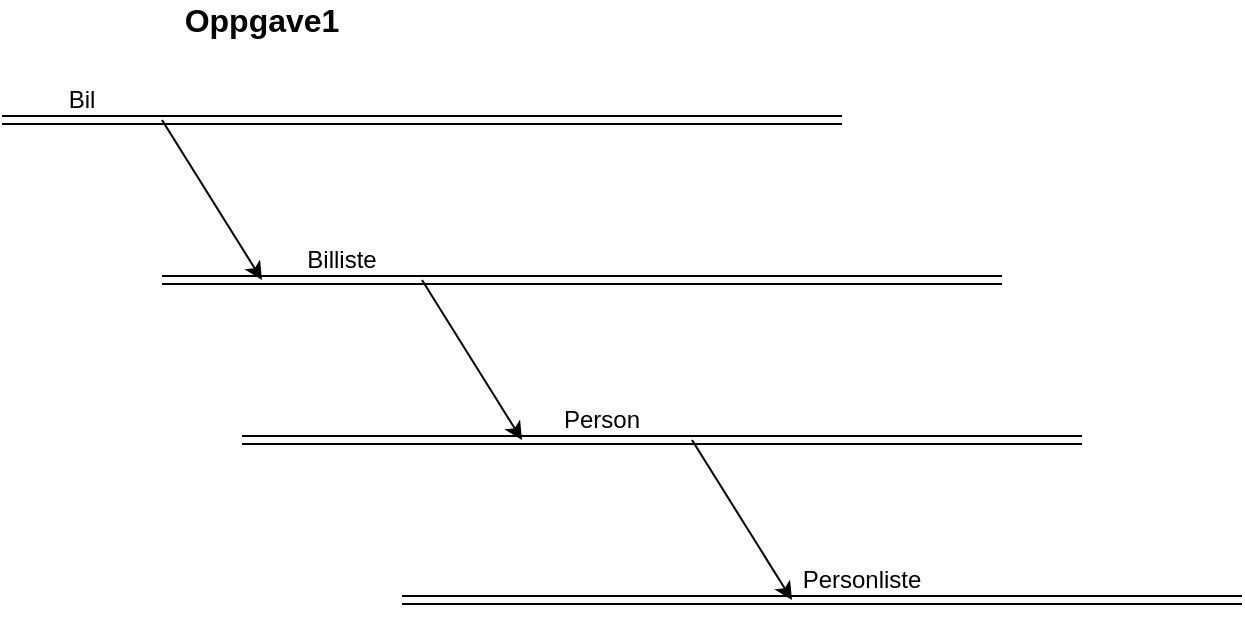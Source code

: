 <mxfile version="14.4.3" type="device"><diagram id="vi6tHO7-Ieoejzed4XP4" name="Side-1"><mxGraphModel dx="1426" dy="905" grid="1" gridSize="10" guides="1" tooltips="1" connect="1" arrows="1" fold="1" page="1" pageScale="1" pageWidth="980" pageHeight="1390" math="0" shadow="0"><root><mxCell id="0"/><mxCell id="1" parent="0"/><mxCell id="o9hrGkvz28uzAJLXJGI7-1" value="" style="shape=link;html=1;" edge="1" parent="1"><mxGeometry width="100" relative="1" as="geometry"><mxPoint x="120" y="160" as="sourcePoint"/><mxPoint x="540" y="160" as="targetPoint"/></mxGeometry></mxCell><mxCell id="o9hrGkvz28uzAJLXJGI7-2" value="" style="endArrow=classic;html=1;" edge="1" parent="1"><mxGeometry width="50" height="50" relative="1" as="geometry"><mxPoint x="200" y="160" as="sourcePoint"/><mxPoint x="250" y="240" as="targetPoint"/></mxGeometry></mxCell><mxCell id="o9hrGkvz28uzAJLXJGI7-3" value="" style="shape=link;html=1;" edge="1" parent="1"><mxGeometry width="100" relative="1" as="geometry"><mxPoint x="200" y="240" as="sourcePoint"/><mxPoint x="620" y="240" as="targetPoint"/></mxGeometry></mxCell><mxCell id="o9hrGkvz28uzAJLXJGI7-6" value="" style="shape=link;html=1;" edge="1" parent="1"><mxGeometry width="100" relative="1" as="geometry"><mxPoint x="240" y="320" as="sourcePoint"/><mxPoint x="660" y="320" as="targetPoint"/></mxGeometry></mxCell><mxCell id="o9hrGkvz28uzAJLXJGI7-7" value="" style="endArrow=classic;html=1;" edge="1" parent="1"><mxGeometry width="50" height="50" relative="1" as="geometry"><mxPoint x="465" y="320" as="sourcePoint"/><mxPoint x="515" y="400" as="targetPoint"/></mxGeometry></mxCell><mxCell id="o9hrGkvz28uzAJLXJGI7-8" value="" style="shape=link;html=1;" edge="1" parent="1"><mxGeometry width="100" relative="1" as="geometry"><mxPoint x="320" y="400" as="sourcePoint"/><mxPoint x="740" y="400" as="targetPoint"/></mxGeometry></mxCell><mxCell id="o9hrGkvz28uzAJLXJGI7-12" value="" style="endArrow=classic;html=1;" edge="1" parent="1"><mxGeometry width="50" height="50" relative="1" as="geometry"><mxPoint x="330" y="240" as="sourcePoint"/><mxPoint x="380" y="320" as="targetPoint"/></mxGeometry></mxCell><mxCell id="o9hrGkvz28uzAJLXJGI7-13" value="Bil" style="text;html=1;strokeColor=none;fillColor=none;align=center;verticalAlign=middle;whiteSpace=wrap;rounded=0;" vertex="1" parent="1"><mxGeometry x="140" y="140" width="40" height="20" as="geometry"/></mxCell><mxCell id="o9hrGkvz28uzAJLXJGI7-14" value="Billiste&lt;span style=&quot;color: rgba(0 , 0 , 0 , 0) ; font-family: monospace ; font-size: 0px&quot;&gt;%3CmxGraphModel%3E%3Croot%3E%3CmxCell%20id%3D%220%22%2F%3E%3CmxCell%20id%3D%221%22%20parent%3D%220%22%2F%3E%3CmxCell%20id%3D%222%22%20value%3D%22Personliste%22%20style%3D%22text%3Bhtml%3D1%3BstrokeColor%3Dnone%3BfillColor%3Dnone%3Balign%3Dcenter%3BverticalAlign%3Dmiddle%3BwhiteSpace%3Dwrap%3Brounded%3D0%3B%22%20vertex%3D%221%22%20parent%3D%221%22%3E%3CmxGeometry%20x%3D%22140%22%20y%3D%22140%22%20width%3D%2240%22%20height%3D%2220%22%20as%3D%22geometry%22%2F%3E%3C%2FmxCell%3E%3C%2Froot%3E%3C%2FmxGraphModel%3E&lt;/span&gt;" style="text;html=1;strokeColor=none;fillColor=none;align=center;verticalAlign=middle;whiteSpace=wrap;rounded=0;" vertex="1" parent="1"><mxGeometry x="270" y="220" width="40" height="20" as="geometry"/></mxCell><mxCell id="o9hrGkvz28uzAJLXJGI7-15" value="Person" style="text;html=1;strokeColor=none;fillColor=none;align=center;verticalAlign=middle;whiteSpace=wrap;rounded=0;" vertex="1" parent="1"><mxGeometry x="400" y="300" width="40" height="20" as="geometry"/></mxCell><mxCell id="o9hrGkvz28uzAJLXJGI7-16" value="Personliste" style="text;html=1;strokeColor=none;fillColor=none;align=center;verticalAlign=middle;whiteSpace=wrap;rounded=0;" vertex="1" parent="1"><mxGeometry x="530" y="380" width="40" height="20" as="geometry"/></mxCell><mxCell id="o9hrGkvz28uzAJLXJGI7-17" value="&lt;font style=&quot;font-size: 16px&quot;&gt;&lt;b&gt;Oppgave1&lt;/b&gt;&lt;/font&gt;" style="text;html=1;strokeColor=none;fillColor=none;align=center;verticalAlign=middle;whiteSpace=wrap;rounded=0;" vertex="1" parent="1"><mxGeometry x="230" y="100" width="40" height="20" as="geometry"/></mxCell></root></mxGraphModel></diagram></mxfile>